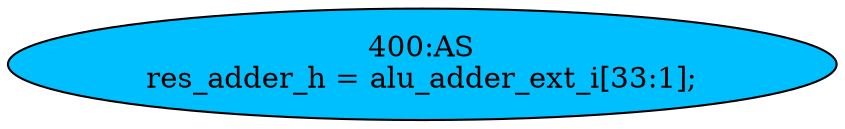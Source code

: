 strict digraph "" {
	node [label="\N"];
	"400:AS"	 [ast="<pyverilog.vparser.ast.Assign object at 0x7f65ee970750>",
		def_var="['res_adder_h']",
		fillcolor=deepskyblue,
		label="400:AS
res_adder_h = alu_adder_ext_i[33:1];",
		statements="[]",
		style=filled,
		typ=Assign,
		use_var="['alu_adder_ext_i']"];
}
